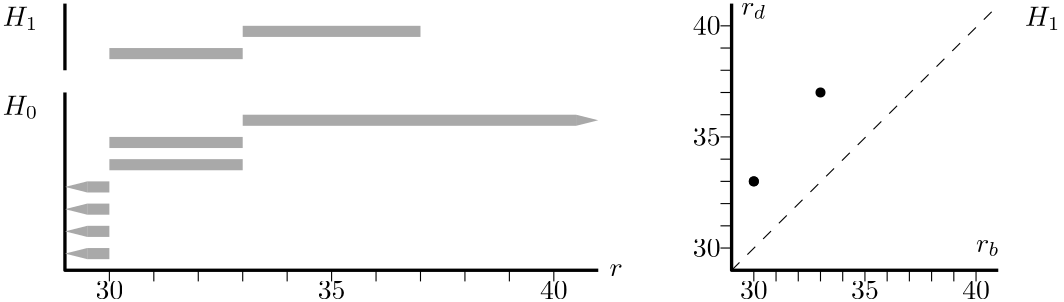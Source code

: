 <?xml version="1.0"?>
<!DOCTYPE ipe SYSTEM "ipe.dtd">
<ipe version="70212" creator="Ipe 7.2.13">
<info created="D:20200416105027" modified="D:20200605150126"/>
<ipestyle name="basic">
<symbol name="arrow/arc(spx)">
<path stroke="sym-stroke" fill="sym-stroke" pen="sym-pen">
0 0 m
-1 0.333 l
-1 -0.333 l
h
</path>
</symbol>
<symbol name="arrow/farc(spx)">
<path stroke="sym-stroke" fill="white" pen="sym-pen">
0 0 m
-1 0.333 l
-1 -0.333 l
h
</path>
</symbol>
<symbol name="arrow/ptarc(spx)">
<path stroke="sym-stroke" fill="sym-stroke" pen="sym-pen">
0 0 m
-1 0.333 l
-0.8 0 l
-1 -0.333 l
h
</path>
</symbol>
<symbol name="arrow/fptarc(spx)">
<path stroke="sym-stroke" fill="white" pen="sym-pen">
0 0 m
-1 0.333 l
-0.8 0 l
-1 -0.333 l
h
</path>
</symbol>
<symbol name="mark/circle(sx)" transformations="translations">
<path fill="sym-stroke">
0.6 0 0 0.6 0 0 e
0.4 0 0 0.4 0 0 e
</path>
</symbol>
<symbol name="mark/disk(sx)" transformations="translations">
<path fill="sym-stroke">
0.6 0 0 0.6 0 0 e
</path>
</symbol>
<symbol name="mark/fdisk(sfx)" transformations="translations">
<group>
<path fill="sym-fill">
0.5 0 0 0.5 0 0 e
</path>
<path fill="sym-stroke" fillrule="eofill">
0.6 0 0 0.6 0 0 e
0.4 0 0 0.4 0 0 e
</path>
</group>
</symbol>
<symbol name="mark/box(sx)" transformations="translations">
<path fill="sym-stroke" fillrule="eofill">
-0.6 -0.6 m
0.6 -0.6 l
0.6 0.6 l
-0.6 0.6 l
h
-0.4 -0.4 m
0.4 -0.4 l
0.4 0.4 l
-0.4 0.4 l
h
</path>
</symbol>
<symbol name="mark/square(sx)" transformations="translations">
<path fill="sym-stroke">
-0.6 -0.6 m
0.6 -0.6 l
0.6 0.6 l
-0.6 0.6 l
h
</path>
</symbol>
<symbol name="mark/fsquare(sfx)" transformations="translations">
<group>
<path fill="sym-fill">
-0.5 -0.5 m
0.5 -0.5 l
0.5 0.5 l
-0.5 0.5 l
h
</path>
<path fill="sym-stroke" fillrule="eofill">
-0.6 -0.6 m
0.6 -0.6 l
0.6 0.6 l
-0.6 0.6 l
h
-0.4 -0.4 m
0.4 -0.4 l
0.4 0.4 l
-0.4 0.4 l
h
</path>
</group>
</symbol>
<symbol name="mark/cross(sx)" transformations="translations">
<group>
<path fill="sym-stroke">
-0.43 -0.57 m
0.57 0.43 l
0.43 0.57 l
-0.57 -0.43 l
h
</path>
<path fill="sym-stroke">
-0.43 0.57 m
0.57 -0.43 l
0.43 -0.57 l
-0.57 0.43 l
h
</path>
</group>
</symbol>
<symbol name="arrow/fnormal(spx)">
<path stroke="sym-stroke" fill="white" pen="sym-pen">
0 0 m
-1 0.333 l
-1 -0.333 l
h
</path>
</symbol>
<symbol name="arrow/pointed(spx)">
<path stroke="sym-stroke" fill="sym-stroke" pen="sym-pen">
0 0 m
-1 0.333 l
-0.8 0 l
-1 -0.333 l
h
</path>
</symbol>
<symbol name="arrow/fpointed(spx)">
<path stroke="sym-stroke" fill="white" pen="sym-pen">
0 0 m
-1 0.333 l
-0.8 0 l
-1 -0.333 l
h
</path>
</symbol>
<symbol name="arrow/linear(spx)">
<path stroke="sym-stroke" pen="sym-pen">
-1 0.333 m
0 0 l
-1 -0.333 l
</path>
</symbol>
<symbol name="arrow/fdouble(spx)">
<path stroke="sym-stroke" fill="white" pen="sym-pen">
0 0 m
-1 0.333 l
-1 -0.333 l
h
-1 0 m
-2 0.333 l
-2 -0.333 l
h
</path>
</symbol>
<symbol name="arrow/double(spx)">
<path stroke="sym-stroke" fill="sym-stroke" pen="sym-pen">
0 0 m
-1 0.333 l
-1 -0.333 l
h
-1 0 m
-2 0.333 l
-2 -0.333 l
h
</path>
</symbol>
<pen name="heavier" value="0.8"/>
<pen name="fat" value="1.2"/>
<pen name="ultrafat" value="2"/>
<symbolsize name="large" value="5"/>
<symbolsize name="small" value="2"/>
<symbolsize name="tiny" value="1.1"/>
<arrowsize name="large" value="10"/>
<arrowsize name="small" value="5"/>
<arrowsize name="tiny" value="3"/>
<color name="red" value="1 0 0"/>
<color name="green" value="0 1 0"/>
<color name="blue" value="0 0 1"/>
<color name="yellow" value="1 1 0"/>
<color name="orange" value="1 0.647 0"/>
<color name="gold" value="1 0.843 0"/>
<color name="purple" value="0.627 0.125 0.941"/>
<color name="gray" value="0.745"/>
<color name="brown" value="0.647 0.165 0.165"/>
<color name="navy" value="0 0 0.502"/>
<color name="pink" value="1 0.753 0.796"/>
<color name="seagreen" value="0.18 0.545 0.341"/>
<color name="turquoise" value="0.251 0.878 0.816"/>
<color name="violet" value="0.933 0.51 0.933"/>
<color name="darkblue" value="0 0 0.545"/>
<color name="darkcyan" value="0 0.545 0.545"/>
<color name="darkgray" value="0.663"/>
<color name="darkgreen" value="0 0.392 0"/>
<color name="darkmagenta" value="0.545 0 0.545"/>
<color name="darkorange" value="1 0.549 0"/>
<color name="darkred" value="0.545 0 0"/>
<color name="lightblue" value="0.678 0.847 0.902"/>
<color name="lightcyan" value="0.878 1 1"/>
<color name="lightgray" value="0.827"/>
<color name="lightgreen" value="0.565 0.933 0.565"/>
<color name="lightyellow" value="1 1 0.878"/>
<dashstyle name="dashed" value="[4] 0"/>
<dashstyle name="dotted" value="[1 3] 0"/>
<dashstyle name="dash dotted" value="[4 2 1 2] 0"/>
<dashstyle name="dash dot dotted" value="[4 2 1 2 1 2] 0"/>
<textsize name="large" value="\large"/>
<textsize name="Large" value="\Large"/>
<textsize name="LARGE" value="\LARGE"/>
<textsize name="huge" value="\huge"/>
<textsize name="Huge" value="\Huge"/>
<textsize name="small" value="\small"/>
<textsize name="footnote" value="\footnotesize"/>
<textsize name="tiny" value="\tiny"/>
<textstyle name="center" begin="\begin{center}" end="\end{center}"/>
<textstyle name="itemize" begin="\begin{itemize}" end="\end{itemize}"/>
<textstyle name="item" begin="\begin{itemize}\item{}" end="\end{itemize}"/>
<gridsize name="4 pts" value="4"/>
<gridsize name="8 pts (~3 mm)" value="8"/>
<gridsize name="16 pts (~6 mm)" value="16"/>
<gridsize name="32 pts (~12 mm)" value="32"/>
<gridsize name="10 pts (~3.5 mm)" value="10"/>
<gridsize name="20 pts (~7 mm)" value="20"/>
<gridsize name="14 pts (~5 mm)" value="14"/>
<gridsize name="28 pts (~10 mm)" value="28"/>
<gridsize name="56 pts (~20 mm)" value="56"/>
<anglesize name="90 deg" value="90"/>
<anglesize name="60 deg" value="60"/>
<anglesize name="45 deg" value="45"/>
<anglesize name="30 deg" value="30"/>
<anglesize name="22.5 deg" value="22.5"/>
<opacity name="10%" value="0.1"/>
<opacity name="30%" value="0.3"/>
<opacity name="50%" value="0.5"/>
<opacity name="75%" value="0.75"/>
<tiling name="falling" angle="-60" step="4" width="1"/>
<tiling name="rising" angle="30" step="4" width="1"/>
</ipestyle>
<page>
<layer name="alpha"/>
<view layers="alpha" active="alpha"/>
<path layer="alpha" matrix="0.25 0 0 1 68 0" fill="darkgray">
80 708 m
80 712 l
112 712 l
112 708 l
h
</path>
<path matrix="0.25 0 0 1 68 8" fill="darkgray">
80 708 m
80 712 l
112 712 l
112 708 l
h
</path>
<path matrix="0.25 0 0 1 68 16" fill="darkgray">
80 708 m
80 712 l
112 712 l
112 708 l
h
</path>
<path matrix="0.25 0 0 1 68 24" fill="darkgray">
80 708 m
80 712 l
112 712 l
112 708 l
h
</path>
<path matrix="0.8 0 0 1 28.8 0" stroke="black" pen="fat">
64 768 m
64 704 l
304 704 l
304 704 l
</path>
<path matrix="1 0 0 1 16 0" stroke="black">
80 704 m
80 700 l
</path>
<path matrix="1 0 0 1 32 0" stroke="black">
80 704 m
80 700 l
</path>
<path matrix="1 0 0 1 48 0" stroke="black">
80 704 m
80 700 l
</path>
<path matrix="1 0 0 1 64 0" stroke="black">
80 704 m
80 700 l
</path>
<path matrix="1 0 0 1 80 0" stroke="black">
80 704 m
80 700 l
</path>
<path matrix="1 0 0 1 96 0" stroke="black">
80 704 m
80 700 l
</path>
<path matrix="1 0 0 1 112 0" stroke="black">
80 704 m
80 700 l
</path>
<path matrix="1 0 0 1 128 0" stroke="black">
80 704 m
80 700 l
</path>
<path matrix="1 0 0 1 144 0" stroke="black">
80 704 m
80 700 l
</path>
<path matrix="1 0 0 1 160 0" stroke="black">
80 704 m
80 700 l
</path>
<path matrix="1 0 0 1 176 0" stroke="black">
80 704 m
80 700 l
</path>
<text matrix="1 0 0 1 16 0" transformations="translations" pos="80 700" stroke="black" type="label" width="9.963" height="6.42" depth="0" halign="center" valign="top" style="math">30</text>
<text matrix="1 0 0 1 176 0" transformations="translations" pos="80 700" stroke="black" type="label" width="9.963" height="6.42" depth="0" halign="center" valign="top" style="math">40</text>
<text matrix="1 0 0 1 0 -8" transformations="translations" pos="64 768" stroke="black" type="label" width="12.751" height="6.812" depth="1.49" halign="center" valign="baseline" style="math">H_0</text>
<text matrix="1 0 0 1 -28 0" transformations="translations" pos="304 704" stroke="black" type="label" width="4.771" height="4.289" depth="0" valign="center" style="math">r</text>
<path matrix="1 0 0 1 0 -32" stroke="black" pen="fat">
320 832 m
320 736 l
416 736 l
416 736 l
</path>
<text matrix="1 0 0 1 104 8" transformations="translations" pos="304 704" stroke="black" type="label" width="8.496" height="4.294" depth="1.49" valign="center" style="math">r_b</text>
<text matrix="1 0 0 1 264 28" transformations="translations" pos="64 768" stroke="black" type="label" width="9.14" height="4.294" depth="1.49" halign="center" valign="baseline" style="math">r_d</text>
<path matrix="1 0 0 1 0 -16" stroke="black">
328 720 m
328 716 l
328 716 l
</path>
<path matrix="1 0 0 1 8 -16" stroke="black">
328 720 m
328 716 l
328 716 l
</path>
<path matrix="1 0 0 1 16 -16" stroke="black">
328 720 m
328 716 l
328 716 l
</path>
<path matrix="1 0 0 1 24 -16" stroke="black">
328 720 m
328 716 l
328 716 l
</path>
<path matrix="1 0 0 1 32 -16" stroke="black">
328 720 m
328 716 l
328 716 l
</path>
<path matrix="1 0 0 1 40 -16" stroke="black">
328 720 m
328 716 l
328 716 l
</path>
<path matrix="1 0 0 1 48 -16" stroke="black">
328 720 m
328 716 l
328 716 l
</path>
<path matrix="1 0 0 1 56 -16" stroke="black">
328 720 m
328 716 l
328 716 l
</path>
<path matrix="1 0 0 1 64 -16" stroke="black">
328 720 m
328 716 l
328 716 l
</path>
<path matrix="1 0 0 1 72 -16" stroke="black">
328 720 m
328 716 l
328 716 l
</path>
<path matrix="1 0 0 1 80 -16" stroke="black">
328 720 m
328 716 l
328 716 l
</path>
<text matrix="1 0 0 1 248 0" transformations="translations" pos="80 700" stroke="black" type="label" width="9.963" height="6.42" depth="0" halign="center" valign="top" style="math">30</text>
<path stroke="black">
320 712 m
316 712 l
316 712 l
</path>
<path matrix="1 0 0 1 0 8" stroke="black">
320 712 m
316 712 l
316 712 l
</path>
<path matrix="1 0 0 1 0 16" stroke="black">
320 712 m
316 712 l
316 712 l
</path>
<path matrix="1 0 0 1 0 24" stroke="black">
320 712 m
316 712 l
316 712 l
</path>
<path matrix="1 0 0 1 0 32" stroke="black">
320 712 m
316 712 l
316 712 l
</path>
<path matrix="1 0 0 1 0 40" stroke="black">
320 712 m
316 712 l
316 712 l
</path>
<path matrix="1 0 0 1 0 48" stroke="black">
320 712 m
316 712 l
316 712 l
</path>
<path matrix="1 0 0 1 0 56" stroke="black">
320 712 m
316 712 l
316 712 l
</path>
<path matrix="1 0 0 1 0 64" stroke="black">
320 712 m
316 712 l
316 712 l
</path>
<path matrix="1 0 0 1 0 72" stroke="black">
320 712 m
316 712 l
316 712 l
</path>
<path matrix="1 0 0 1 0 80" stroke="black">
320 712 m
316 712 l
316 712 l
</path>
<text matrix="1 0 0 1 236 12" transformations="translations" pos="80 700" stroke="black" type="label" width="9.963" height="6.42" depth="0" halign="right" valign="center" style="math">30</text>
<text matrix="1 0 0 1 236 52" transformations="translations" pos="80 700" stroke="black" type="label" width="9.963" height="6.42" depth="0" halign="right" valign="center" style="math">35</text>
<text matrix="1 0 0 1 236 92" transformations="translations" pos="80 700" stroke="black" type="label" width="9.963" height="6.42" depth="0" halign="right" valign="center" style="math">40</text>
<path matrix="0.8 0 0 0.795062 63.9999 144.276" stroke="black" dash="dashed">
320 704 m
440 824 l
440 824 l
</path>
<path matrix="1 0 0 0.75 48 212" stroke="black" pen="fat">
32 784 m
32 752 l
</path>
<text matrix="1 0 0 1 0 24" transformations="translations" pos="64 768" stroke="black" type="label" width="12.751" height="6.812" depth="1.49" halign="center" valign="baseline" style="math">H_1</text>
<path stroke="black" pen="fat">
384 720 m
384 720 l
384 720 l
384 720 l
h
</path>
<text matrix="1 0 0 1 96 0" transformations="translations" pos="80 700" stroke="black" type="label" width="9.963" height="6.42" depth="0" halign="center" valign="top" style="math">35</text>
<path matrix="1.5 0 0 1 -24 72" fill="darkgray">
80 708 m
80 712 l
112 712 l
112 708 l
h
</path>
<path matrix="2 0 0 1 -16 80" fill="darkgray">
80 708 m
80 712 l
112 712 l
112 708 l
h
</path>
<path matrix="1.5 0 0 1 -24 32" fill="darkgray">
80 708 m
80 712 l
112 712 l
112 708 l
h
</path>
<path matrix="3.75 0 0 1 -156 48" fill="darkgray">
80 708 m
80 712 l
112 712 l
112 708 l
h
</path>
<text matrix="1 0 0 1 328 0" transformations="translations" pos="80 700" stroke="black" type="label" width="9.963" height="6.42" depth="0" halign="center" valign="top" style="math">40</text>
<text matrix="1 0 0 1 288 0" transformations="translations" pos="80 700" stroke="black" type="label" width="9.963" height="6.42" depth="0" halign="center" valign="top" style="math">35</text>
<use matrix="1 0 0 1 -24 -48" name="mark/fdisk(sfx)" pos="352 784" size="normal" stroke="black"/>
<use matrix="1 0 0 1 -24 -48" name="mark/disk(sx)" pos="352 784" size="normal" stroke="black"/>
<use matrix="1 0 0 1 0 -16" name="mark/disk(sx)" pos="352 784" size="normal" stroke="black"/>
<path matrix="-1 0 0 -0.25 376 924" fill="darkgray">
288 752 m
288 768 l
296 760 l
288 752 l
</path>
<path matrix="-1 0 0 -0.25 376 916" fill="darkgray">
288 752 m
288 768 l
296 760 l
288 752 l
</path>
<path matrix="-1 0 0 -0.25 376 908" fill="darkgray">
288 752 m
288 768 l
296 760 l
288 752 l
</path>
<path matrix="-1 0 0 -0.25 376 900" fill="darkgray">
288 752 m
288 768 l
296 760 l
288 752 l
</path>
<path matrix="1 0 0 -0.25 -24 948" fill="darkgray">
288 752 m
288 768 l
296 760 l
288 752 l
</path>
<path matrix="1.5 0 0 1 -24 40" fill="darkgray">
80 708 m
80 712 l
112 712 l
112 708 l
h
</path>
<text matrix="1 0 0 1 368 24" transformations="translations" pos="64 768" stroke="black" type="label" halign="center" valign="baseline" style="math">H_1</text>
</page>
</ipe>
